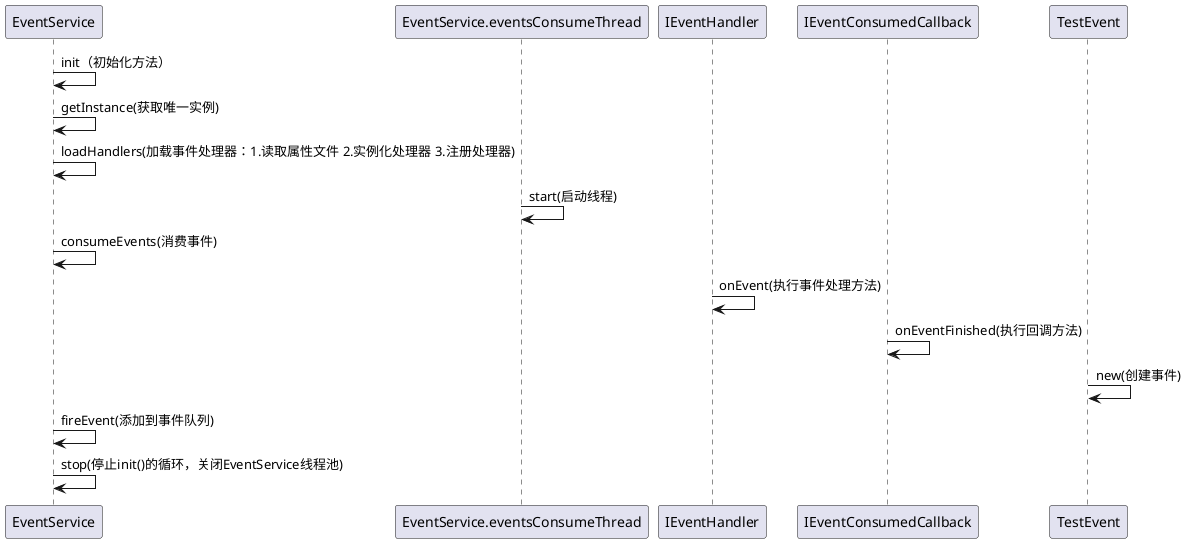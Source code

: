@startuml
EventService->EventService:init（初始化方法）
EventService->EventService:getInstance(获取唯一实例)
EventService->EventService:loadHandlers(加载事件处理器：1.读取属性文件 2.实例化处理器 3.注册处理器)
EventService.eventsConsumeThread->EventService.eventsConsumeThread:start(启动线程)
EventService->EventService:consumeEvents(消费事件)
IEventHandler->IEventHandler:onEvent(执行事件处理方法)
IEventConsumedCallback->IEventConsumedCallback:onEventFinished(执行回调方法)
TestEvent->TestEvent:new(创建事件)
EventService->EventService:fireEvent(添加到事件队列)
EventService->EventService:stop(停止init()的循环，关闭EventService线程池)

@enduml